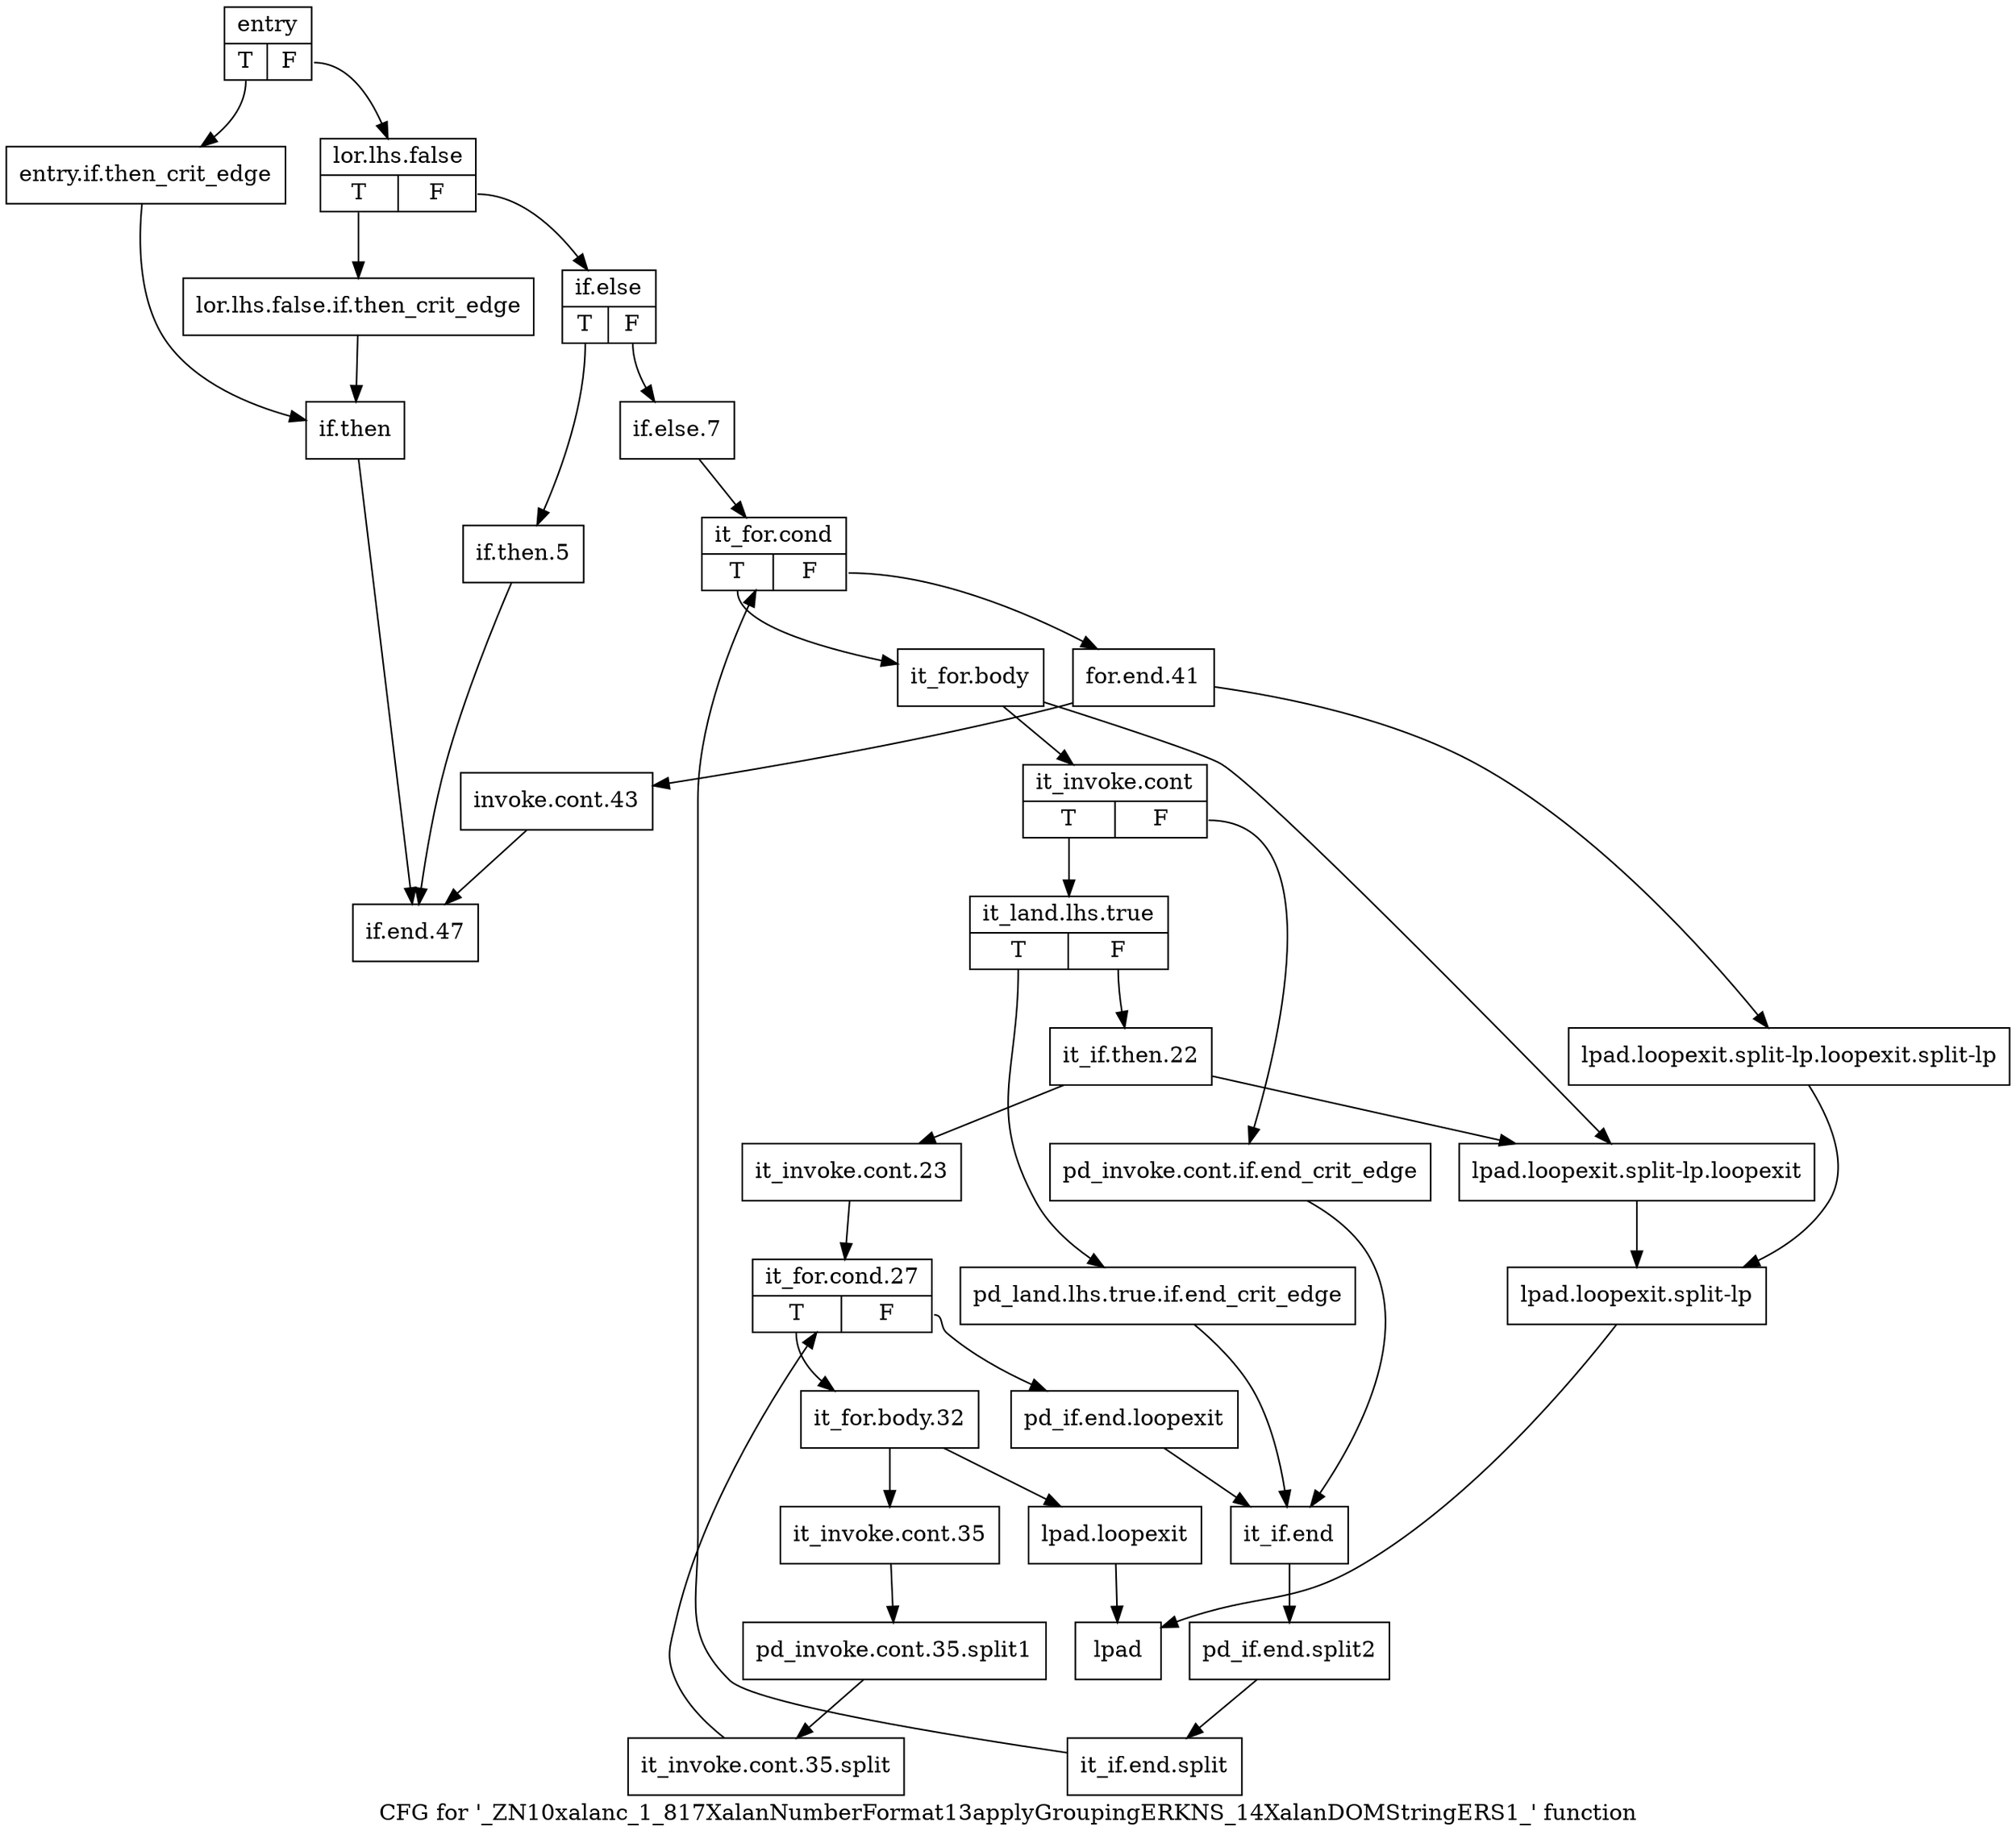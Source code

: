 digraph "CFG for '_ZN10xalanc_1_817XalanNumberFormat13applyGroupingERKNS_14XalanDOMStringERS1_' function" {
	label="CFG for '_ZN10xalanc_1_817XalanNumberFormat13applyGroupingERKNS_14XalanDOMStringERS1_' function";

	Node0x5f2a4d0 [shape=record,label="{entry|{<s0>T|<s1>F}}"];
	Node0x5f2a4d0:s0 -> Node0x5f2a520;
	Node0x5f2a4d0:s1 -> Node0x5f2a570;
	Node0x5f2a520 [shape=record,label="{entry.if.then_crit_edge}"];
	Node0x5f2a520 -> Node0x5f2a610;
	Node0x5f2a570 [shape=record,label="{lor.lhs.false|{<s0>T|<s1>F}}"];
	Node0x5f2a570:s0 -> Node0x5f2a5c0;
	Node0x5f2a570:s1 -> Node0x5f2a660;
	Node0x5f2a5c0 [shape=record,label="{lor.lhs.false.if.then_crit_edge}"];
	Node0x5f2a5c0 -> Node0x5f2a610;
	Node0x5f2a610 [shape=record,label="{if.then}"];
	Node0x5f2a610 -> Node0x5f2ad90;
	Node0x5f2a660 [shape=record,label="{if.else|{<s0>T|<s1>F}}"];
	Node0x5f2a660:s0 -> Node0x5f2a6b0;
	Node0x5f2a660:s1 -> Node0x5f2a700;
	Node0x5f2a6b0 [shape=record,label="{if.then.5}"];
	Node0x5f2a6b0 -> Node0x5f2ad90;
	Node0x5f2a700 [shape=record,label="{if.else.7}"];
	Node0x5f2a700 -> Node0x5f2a750;
	Node0x5f2a750 [shape=record,label="{it_for.cond|{<s0>T|<s1>F}}"];
	Node0x5f2a750:s0 -> Node0x5f2a7a0;
	Node0x5f2a750:s1 -> Node0x5f2acf0;
	Node0x5f2a7a0 [shape=record,label="{it_for.body}"];
	Node0x5f2a7a0 -> Node0x5f2a7f0;
	Node0x5f2a7a0 -> Node0x5f2ab10;
	Node0x5f2a7f0 [shape=record,label="{it_invoke.cont|{<s0>T|<s1>F}}"];
	Node0x5f2a7f0:s0 -> Node0x5f2a890;
	Node0x5f2a7f0:s1 -> Node0x5f2a840;
	Node0x5f2a840 [shape=record,label="{pd_invoke.cont.if.end_crit_edge}"];
	Node0x5f2a840 -> Node0x5f2aca0;
	Node0x5f2a890 [shape=record,label="{it_land.lhs.true|{<s0>T|<s1>F}}"];
	Node0x5f2a890:s0 -> Node0x5f2a8e0;
	Node0x5f2a890:s1 -> Node0x5f2a930;
	Node0x5f2a8e0 [shape=record,label="{pd_land.lhs.true.if.end_crit_edge}"];
	Node0x5f2a8e0 -> Node0x5f2aca0;
	Node0x5f2a930 [shape=record,label="{it_if.then.22}"];
	Node0x5f2a930 -> Node0x5f2a980;
	Node0x5f2a930 -> Node0x5f2ab10;
	Node0x5f2a980 [shape=record,label="{it_invoke.cont.23}"];
	Node0x5f2a980 -> Node0x5f2a9d0;
	Node0x5f2a9d0 [shape=record,label="{it_for.cond.27|{<s0>T|<s1>F}}"];
	Node0x5f2a9d0:s0 -> Node0x5f2aa20;
	Node0x5f2a9d0:s1 -> Node0x5f2ac50;
	Node0x5f2aa20 [shape=record,label="{it_for.body.32}"];
	Node0x5f2aa20 -> Node0x5f2aa70;
	Node0x5f2aa20 -> Node0x5f2aac0;
	Node0x5f2aa70 [shape=record,label="{it_invoke.cont.35}"];
	Node0x5f2aa70 -> Node0xb80d530;
	Node0xb80d530 [shape=record,label="{pd_invoke.cont.35.split1}"];
	Node0xb80d530 -> Node0xb80d760;
	Node0xb80d760 [shape=record,label="{it_invoke.cont.35.split}"];
	Node0xb80d760 -> Node0x5f2a9d0;
	Node0x5f2aac0 [shape=record,label="{lpad.loopexit}"];
	Node0x5f2aac0 -> Node0x5f2ac00;
	Node0x5f2ab10 [shape=record,label="{lpad.loopexit.split-lp.loopexit}"];
	Node0x5f2ab10 -> Node0x5f2abb0;
	Node0x5f2ab60 [shape=record,label="{lpad.loopexit.split-lp.loopexit.split-lp}"];
	Node0x5f2ab60 -> Node0x5f2abb0;
	Node0x5f2abb0 [shape=record,label="{lpad.loopexit.split-lp}"];
	Node0x5f2abb0 -> Node0x5f2ac00;
	Node0x5f2ac00 [shape=record,label="{lpad}"];
	Node0x5f2ac50 [shape=record,label="{pd_if.end.loopexit}"];
	Node0x5f2ac50 -> Node0x5f2aca0;
	Node0x5f2aca0 [shape=record,label="{it_if.end}"];
	Node0x5f2aca0 -> Node0xb81c550;
	Node0xb81c550 [shape=record,label="{pd_if.end.split2}"];
	Node0xb81c550 -> Node0xb81c420;
	Node0xb81c420 [shape=record,label="{it_if.end.split}"];
	Node0xb81c420 -> Node0x5f2a750;
	Node0x5f2acf0 [shape=record,label="{for.end.41}"];
	Node0x5f2acf0 -> Node0x5f2ad40;
	Node0x5f2acf0 -> Node0x5f2ab60;
	Node0x5f2ad40 [shape=record,label="{invoke.cont.43}"];
	Node0x5f2ad40 -> Node0x5f2ad90;
	Node0x5f2ad90 [shape=record,label="{if.end.47}"];
}
